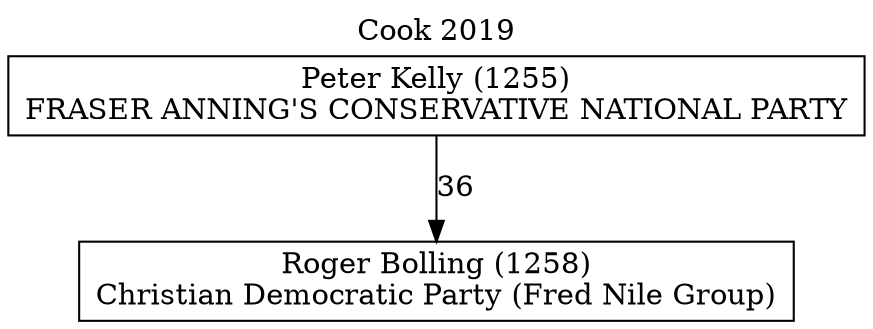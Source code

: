 // House preference flow
digraph "Roger Bolling (1258)_Cook_2019" {
	graph [label="Cook 2019" labelloc=t mclimit=10]
	node [shape=box]
	"Roger Bolling (1258)" [label="Roger Bolling (1258)
Christian Democratic Party (Fred Nile Group)"]
	"Peter Kelly (1255)" [label="Peter Kelly (1255)
FRASER ANNING'S CONSERVATIVE NATIONAL PARTY"]
	"Peter Kelly (1255)" -> "Roger Bolling (1258)" [label=36]
}
